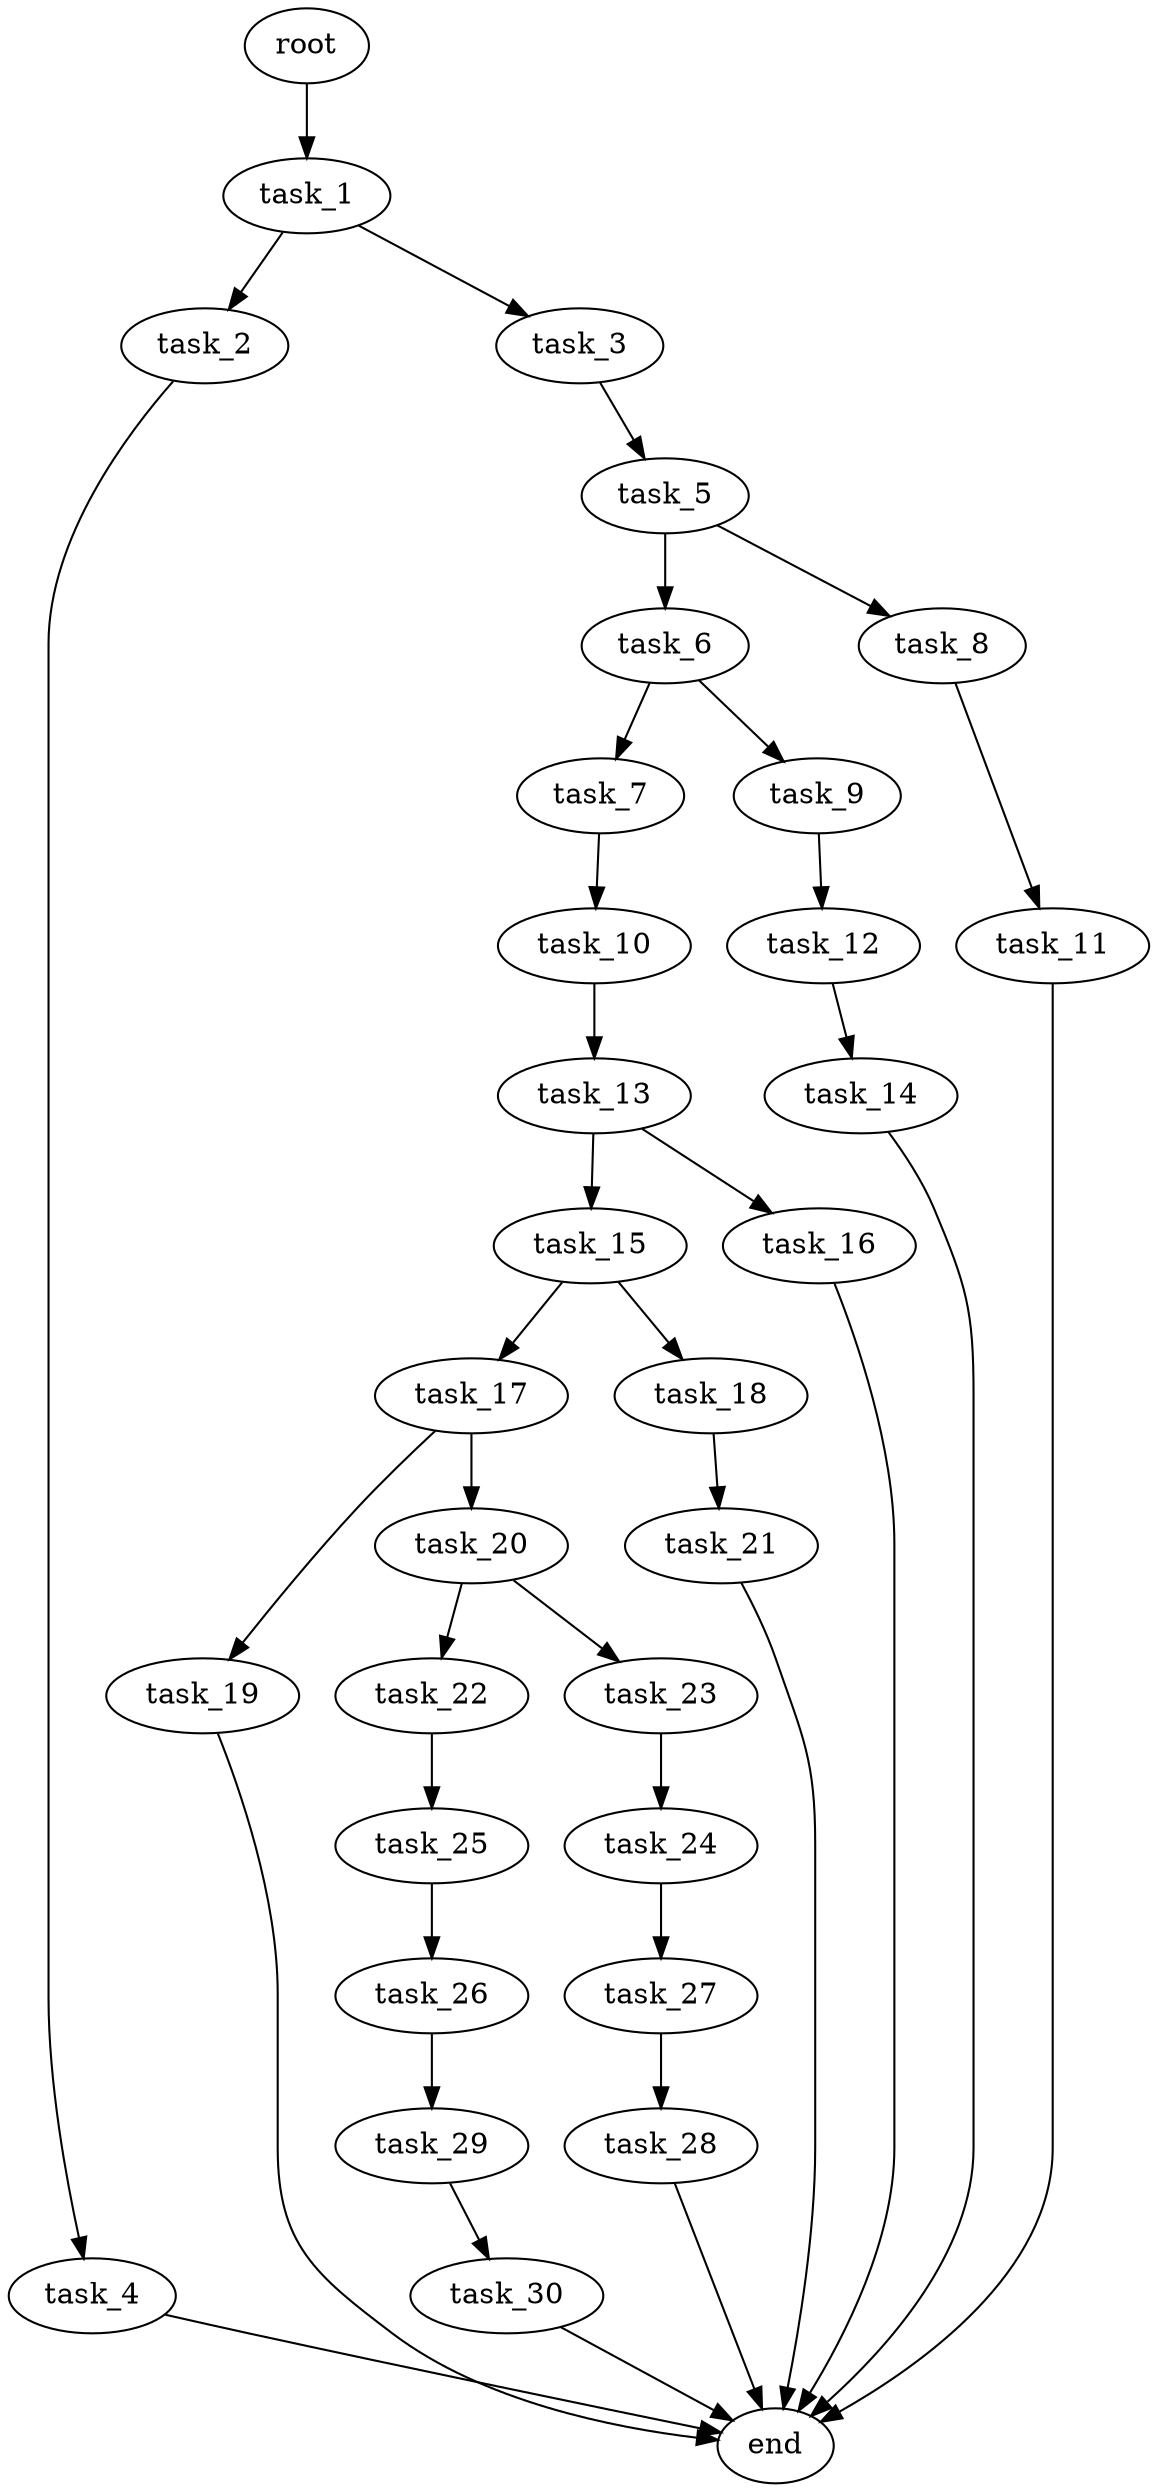 digraph G {
  root [size="0.000000e+00"];
  task_1 [size="8.923846e+10"];
  task_2 [size="2.988612e+10"];
  task_3 [size="1.500143e+10"];
  task_4 [size="7.654978e+10"];
  task_5 [size="8.996971e+10"];
  task_6 [size="8.054493e+10"];
  task_7 [size="8.023835e+10"];
  task_8 [size="6.000733e+10"];
  task_9 [size="6.605643e+10"];
  task_10 [size="6.807877e+10"];
  task_11 [size="7.213111e+10"];
  task_12 [size="6.554350e+10"];
  task_13 [size="9.974694e+10"];
  task_14 [size="2.595003e+10"];
  task_15 [size="4.186238e+10"];
  task_16 [size="3.883361e+10"];
  task_17 [size="3.541547e+09"];
  task_18 [size="7.080982e+10"];
  task_19 [size="5.720852e+10"];
  task_20 [size="1.899962e+10"];
  task_21 [size="7.265772e+10"];
  task_22 [size="2.224410e+10"];
  task_23 [size="5.346816e+10"];
  task_24 [size="7.849186e+10"];
  task_25 [size="9.065359e+10"];
  task_26 [size="6.719013e+10"];
  task_27 [size="5.073641e+10"];
  task_28 [size="8.454347e+10"];
  task_29 [size="8.406546e+10"];
  task_30 [size="8.765071e+10"];
  end [size="0.000000e+00"];

  root -> task_1 [size="1.000000e-12"];
  task_1 -> task_2 [size="2.988612e+08"];
  task_1 -> task_3 [size="1.500143e+08"];
  task_2 -> task_4 [size="7.654978e+08"];
  task_3 -> task_5 [size="8.996971e+08"];
  task_4 -> end [size="1.000000e-12"];
  task_5 -> task_6 [size="8.054493e+08"];
  task_5 -> task_8 [size="6.000733e+08"];
  task_6 -> task_7 [size="8.023835e+08"];
  task_6 -> task_9 [size="6.605643e+08"];
  task_7 -> task_10 [size="6.807877e+08"];
  task_8 -> task_11 [size="7.213111e+08"];
  task_9 -> task_12 [size="6.554350e+08"];
  task_10 -> task_13 [size="9.974694e+08"];
  task_11 -> end [size="1.000000e-12"];
  task_12 -> task_14 [size="2.595003e+08"];
  task_13 -> task_15 [size="4.186238e+08"];
  task_13 -> task_16 [size="3.883361e+08"];
  task_14 -> end [size="1.000000e-12"];
  task_15 -> task_17 [size="3.541547e+07"];
  task_15 -> task_18 [size="7.080982e+08"];
  task_16 -> end [size="1.000000e-12"];
  task_17 -> task_19 [size="5.720852e+08"];
  task_17 -> task_20 [size="1.899962e+08"];
  task_18 -> task_21 [size="7.265772e+08"];
  task_19 -> end [size="1.000000e-12"];
  task_20 -> task_22 [size="2.224410e+08"];
  task_20 -> task_23 [size="5.346816e+08"];
  task_21 -> end [size="1.000000e-12"];
  task_22 -> task_25 [size="9.065359e+08"];
  task_23 -> task_24 [size="7.849186e+08"];
  task_24 -> task_27 [size="5.073641e+08"];
  task_25 -> task_26 [size="6.719013e+08"];
  task_26 -> task_29 [size="8.406546e+08"];
  task_27 -> task_28 [size="8.454347e+08"];
  task_28 -> end [size="1.000000e-12"];
  task_29 -> task_30 [size="8.765071e+08"];
  task_30 -> end [size="1.000000e-12"];
}
